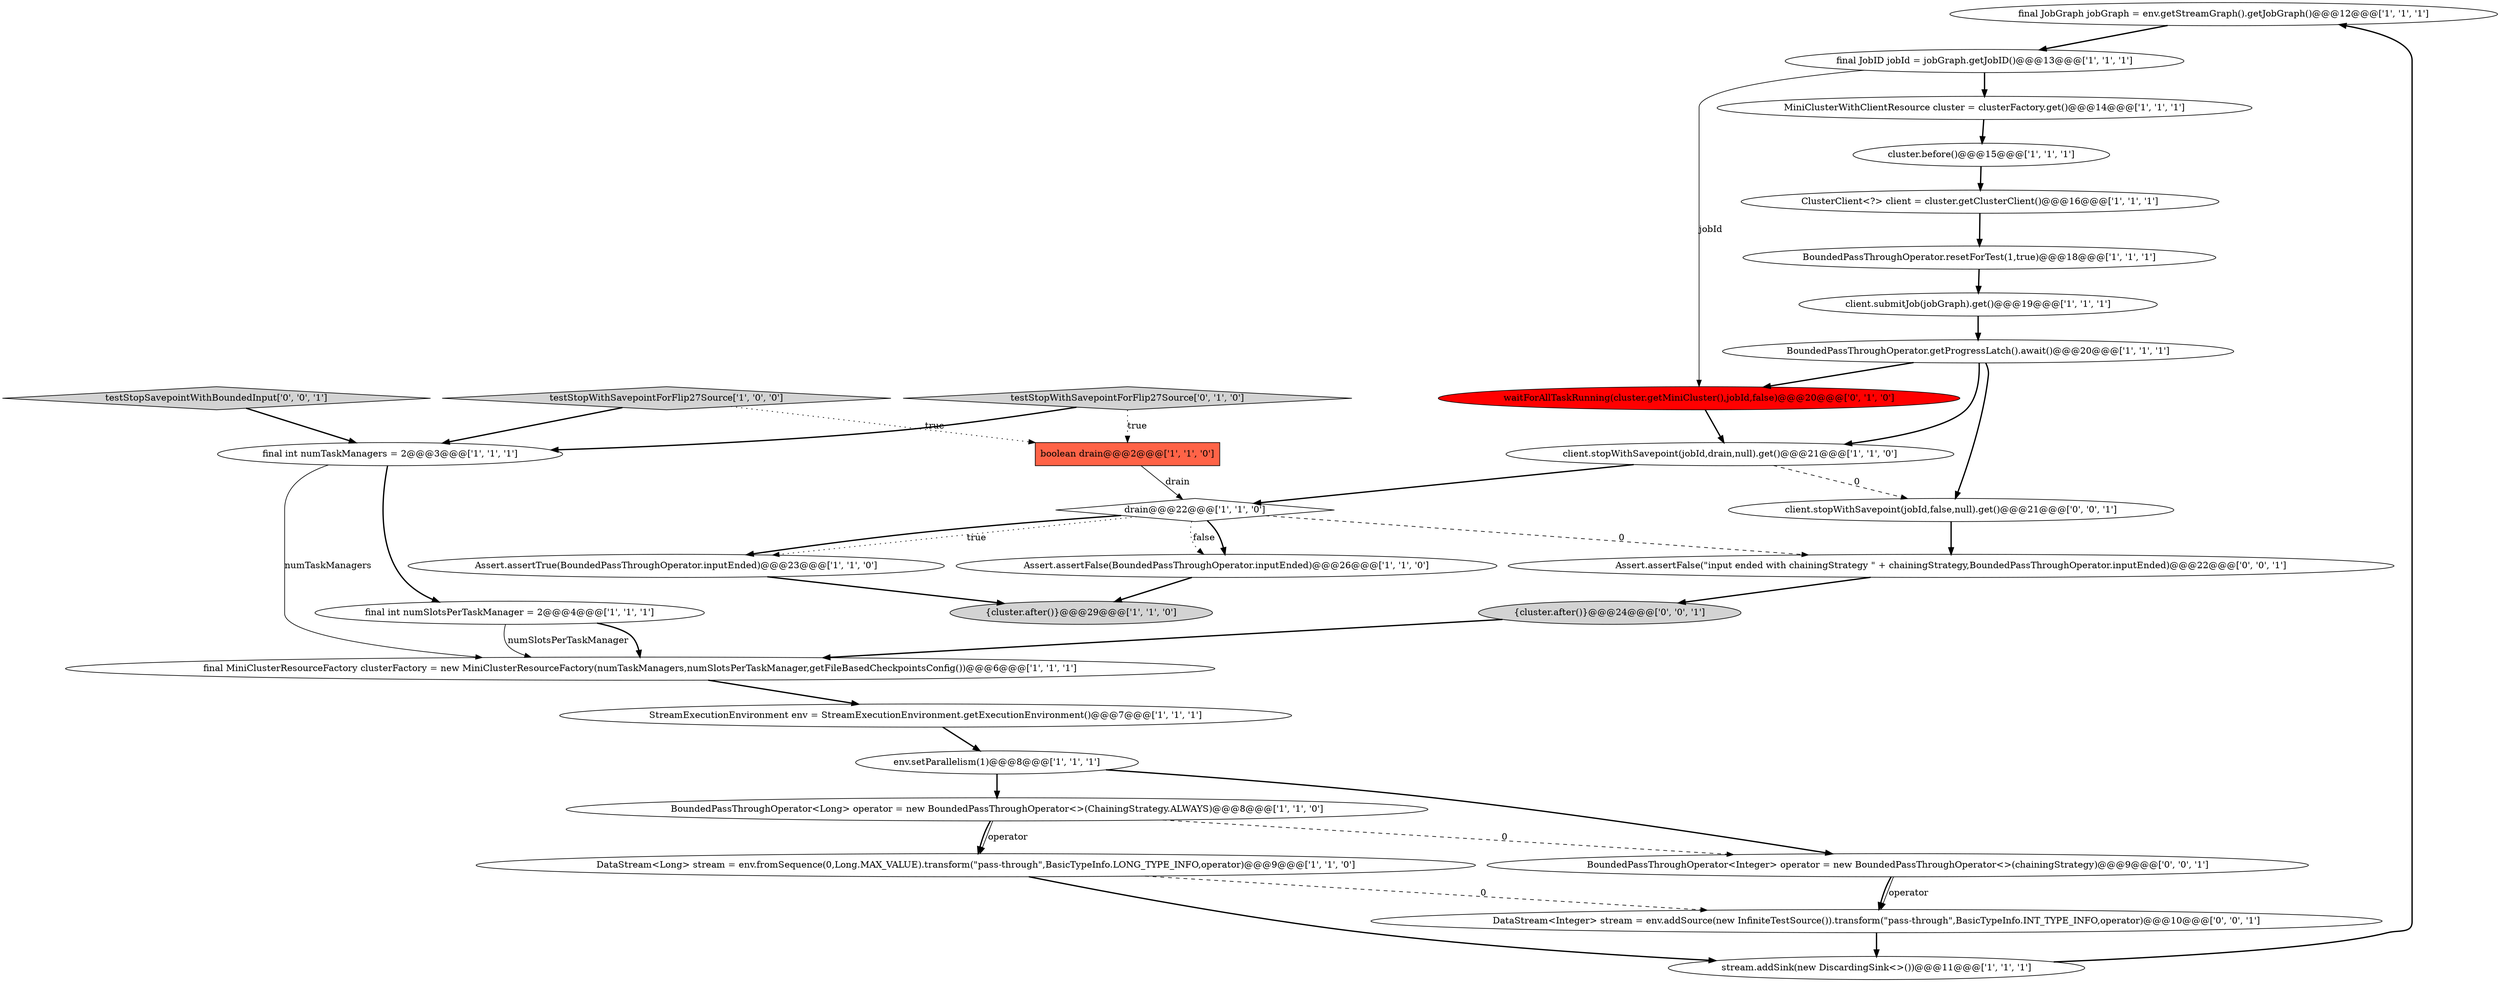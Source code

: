 digraph {
13 [style = filled, label = "final JobGraph jobGraph = env.getStreamGraph().getJobGraph()@@@12@@@['1', '1', '1']", fillcolor = white, shape = ellipse image = "AAA0AAABBB1BBB"];
24 [style = filled, label = "waitForAllTaskRunning(cluster.getMiniCluster(),jobId,false)@@@20@@@['0', '1', '0']", fillcolor = red, shape = ellipse image = "AAA1AAABBB2BBB"];
12 [style = filled, label = "StreamExecutionEnvironment env = StreamExecutionEnvironment.getExecutionEnvironment()@@@7@@@['1', '1', '1']", fillcolor = white, shape = ellipse image = "AAA0AAABBB1BBB"];
18 [style = filled, label = "Assert.assertFalse(BoundedPassThroughOperator.inputEnded)@@@26@@@['1', '1', '0']", fillcolor = white, shape = ellipse image = "AAA0AAABBB1BBB"];
28 [style = filled, label = "DataStream<Integer> stream = env.addSource(new InfiniteTestSource()).transform(\"pass-through\",BasicTypeInfo.INT_TYPE_INFO,operator)@@@10@@@['0', '0', '1']", fillcolor = white, shape = ellipse image = "AAA0AAABBB3BBB"];
15 [style = filled, label = "Assert.assertTrue(BoundedPassThroughOperator.inputEnded)@@@23@@@['1', '1', '0']", fillcolor = white, shape = ellipse image = "AAA0AAABBB1BBB"];
1 [style = filled, label = "final int numSlotsPerTaskManager = 2@@@4@@@['1', '1', '1']", fillcolor = white, shape = ellipse image = "AAA0AAABBB1BBB"];
17 [style = filled, label = "testStopWithSavepointForFlip27Source['1', '0', '0']", fillcolor = lightgray, shape = diamond image = "AAA0AAABBB1BBB"];
2 [style = filled, label = "DataStream<Long> stream = env.fromSequence(0,Long.MAX_VALUE).transform(\"pass-through\",BasicTypeInfo.LONG_TYPE_INFO,operator)@@@9@@@['1', '1', '0']", fillcolor = white, shape = ellipse image = "AAA0AAABBB1BBB"];
5 [style = filled, label = "BoundedPassThroughOperator.getProgressLatch().await()@@@20@@@['1', '1', '1']", fillcolor = white, shape = ellipse image = "AAA0AAABBB1BBB"];
20 [style = filled, label = "MiniClusterWithClientResource cluster = clusterFactory.get()@@@14@@@['1', '1', '1']", fillcolor = white, shape = ellipse image = "AAA0AAABBB1BBB"];
16 [style = filled, label = "BoundedPassThroughOperator<Long> operator = new BoundedPassThroughOperator<>(ChainingStrategy.ALWAYS)@@@8@@@['1', '1', '0']", fillcolor = white, shape = ellipse image = "AAA0AAABBB1BBB"];
25 [style = filled, label = "BoundedPassThroughOperator<Integer> operator = new BoundedPassThroughOperator<>(chainingStrategy)@@@9@@@['0', '0', '1']", fillcolor = white, shape = ellipse image = "AAA0AAABBB3BBB"];
29 [style = filled, label = "testStopSavepointWithBoundedInput['0', '0', '1']", fillcolor = lightgray, shape = diamond image = "AAA0AAABBB3BBB"];
4 [style = filled, label = "client.stopWithSavepoint(jobId,drain,null).get()@@@21@@@['1', '1', '0']", fillcolor = white, shape = ellipse image = "AAA0AAABBB1BBB"];
6 [style = filled, label = "boolean drain@@@2@@@['1', '1', '0']", fillcolor = tomato, shape = box image = "AAA0AAABBB1BBB"];
11 [style = filled, label = "final int numTaskManagers = 2@@@3@@@['1', '1', '1']", fillcolor = white, shape = ellipse image = "AAA0AAABBB1BBB"];
23 [style = filled, label = "testStopWithSavepointForFlip27Source['0', '1', '0']", fillcolor = lightgray, shape = diamond image = "AAA0AAABBB2BBB"];
8 [style = filled, label = "{cluster.after()}@@@29@@@['1', '1', '0']", fillcolor = lightgray, shape = ellipse image = "AAA0AAABBB1BBB"];
27 [style = filled, label = "{cluster.after()}@@@24@@@['0', '0', '1']", fillcolor = lightgray, shape = ellipse image = "AAA0AAABBB3BBB"];
30 [style = filled, label = "Assert.assertFalse(\"input ended with chainingStrategy \" + chainingStrategy,BoundedPassThroughOperator.inputEnded)@@@22@@@['0', '0', '1']", fillcolor = white, shape = ellipse image = "AAA0AAABBB3BBB"];
10 [style = filled, label = "drain@@@22@@@['1', '1', '0']", fillcolor = white, shape = diamond image = "AAA0AAABBB1BBB"];
0 [style = filled, label = "cluster.before()@@@15@@@['1', '1', '1']", fillcolor = white, shape = ellipse image = "AAA0AAABBB1BBB"];
19 [style = filled, label = "env.setParallelism(1)@@@8@@@['1', '1', '1']", fillcolor = white, shape = ellipse image = "AAA0AAABBB1BBB"];
22 [style = filled, label = "client.submitJob(jobGraph).get()@@@19@@@['1', '1', '1']", fillcolor = white, shape = ellipse image = "AAA0AAABBB1BBB"];
26 [style = filled, label = "client.stopWithSavepoint(jobId,false,null).get()@@@21@@@['0', '0', '1']", fillcolor = white, shape = ellipse image = "AAA0AAABBB3BBB"];
14 [style = filled, label = "final JobID jobId = jobGraph.getJobID()@@@13@@@['1', '1', '1']", fillcolor = white, shape = ellipse image = "AAA0AAABBB1BBB"];
7 [style = filled, label = "stream.addSink(new DiscardingSink<>())@@@11@@@['1', '1', '1']", fillcolor = white, shape = ellipse image = "AAA0AAABBB1BBB"];
9 [style = filled, label = "ClusterClient<?> client = cluster.getClusterClient()@@@16@@@['1', '1', '1']", fillcolor = white, shape = ellipse image = "AAA0AAABBB1BBB"];
21 [style = filled, label = "final MiniClusterResourceFactory clusterFactory = new MiniClusterResourceFactory(numTaskManagers,numSlotsPerTaskManager,getFileBasedCheckpointsConfig())@@@6@@@['1', '1', '1']", fillcolor = white, shape = ellipse image = "AAA0AAABBB1BBB"];
3 [style = filled, label = "BoundedPassThroughOperator.resetForTest(1,true)@@@18@@@['1', '1', '1']", fillcolor = white, shape = ellipse image = "AAA0AAABBB1BBB"];
7->13 [style = bold, label=""];
16->2 [style = solid, label="operator"];
14->24 [style = solid, label="jobId"];
4->10 [style = bold, label=""];
10->18 [style = bold, label=""];
0->9 [style = bold, label=""];
25->28 [style = bold, label=""];
10->15 [style = bold, label=""];
11->1 [style = bold, label=""];
17->6 [style = dotted, label="true"];
23->6 [style = dotted, label="true"];
16->25 [style = dashed, label="0"];
20->0 [style = bold, label=""];
30->27 [style = bold, label=""];
28->7 [style = bold, label=""];
5->26 [style = bold, label=""];
4->26 [style = dashed, label="0"];
16->2 [style = bold, label=""];
3->22 [style = bold, label=""];
22->5 [style = bold, label=""];
19->25 [style = bold, label=""];
19->16 [style = bold, label=""];
26->30 [style = bold, label=""];
21->12 [style = bold, label=""];
10->15 [style = dotted, label="true"];
24->4 [style = bold, label=""];
10->30 [style = dashed, label="0"];
25->28 [style = solid, label="operator"];
1->21 [style = bold, label=""];
5->24 [style = bold, label=""];
5->4 [style = bold, label=""];
2->28 [style = dashed, label="0"];
11->21 [style = solid, label="numTaskManagers"];
9->3 [style = bold, label=""];
18->8 [style = bold, label=""];
2->7 [style = bold, label=""];
23->11 [style = bold, label=""];
12->19 [style = bold, label=""];
6->10 [style = solid, label="drain"];
1->21 [style = solid, label="numSlotsPerTaskManager"];
27->21 [style = bold, label=""];
13->14 [style = bold, label=""];
15->8 [style = bold, label=""];
29->11 [style = bold, label=""];
10->18 [style = dotted, label="false"];
14->20 [style = bold, label=""];
17->11 [style = bold, label=""];
}

